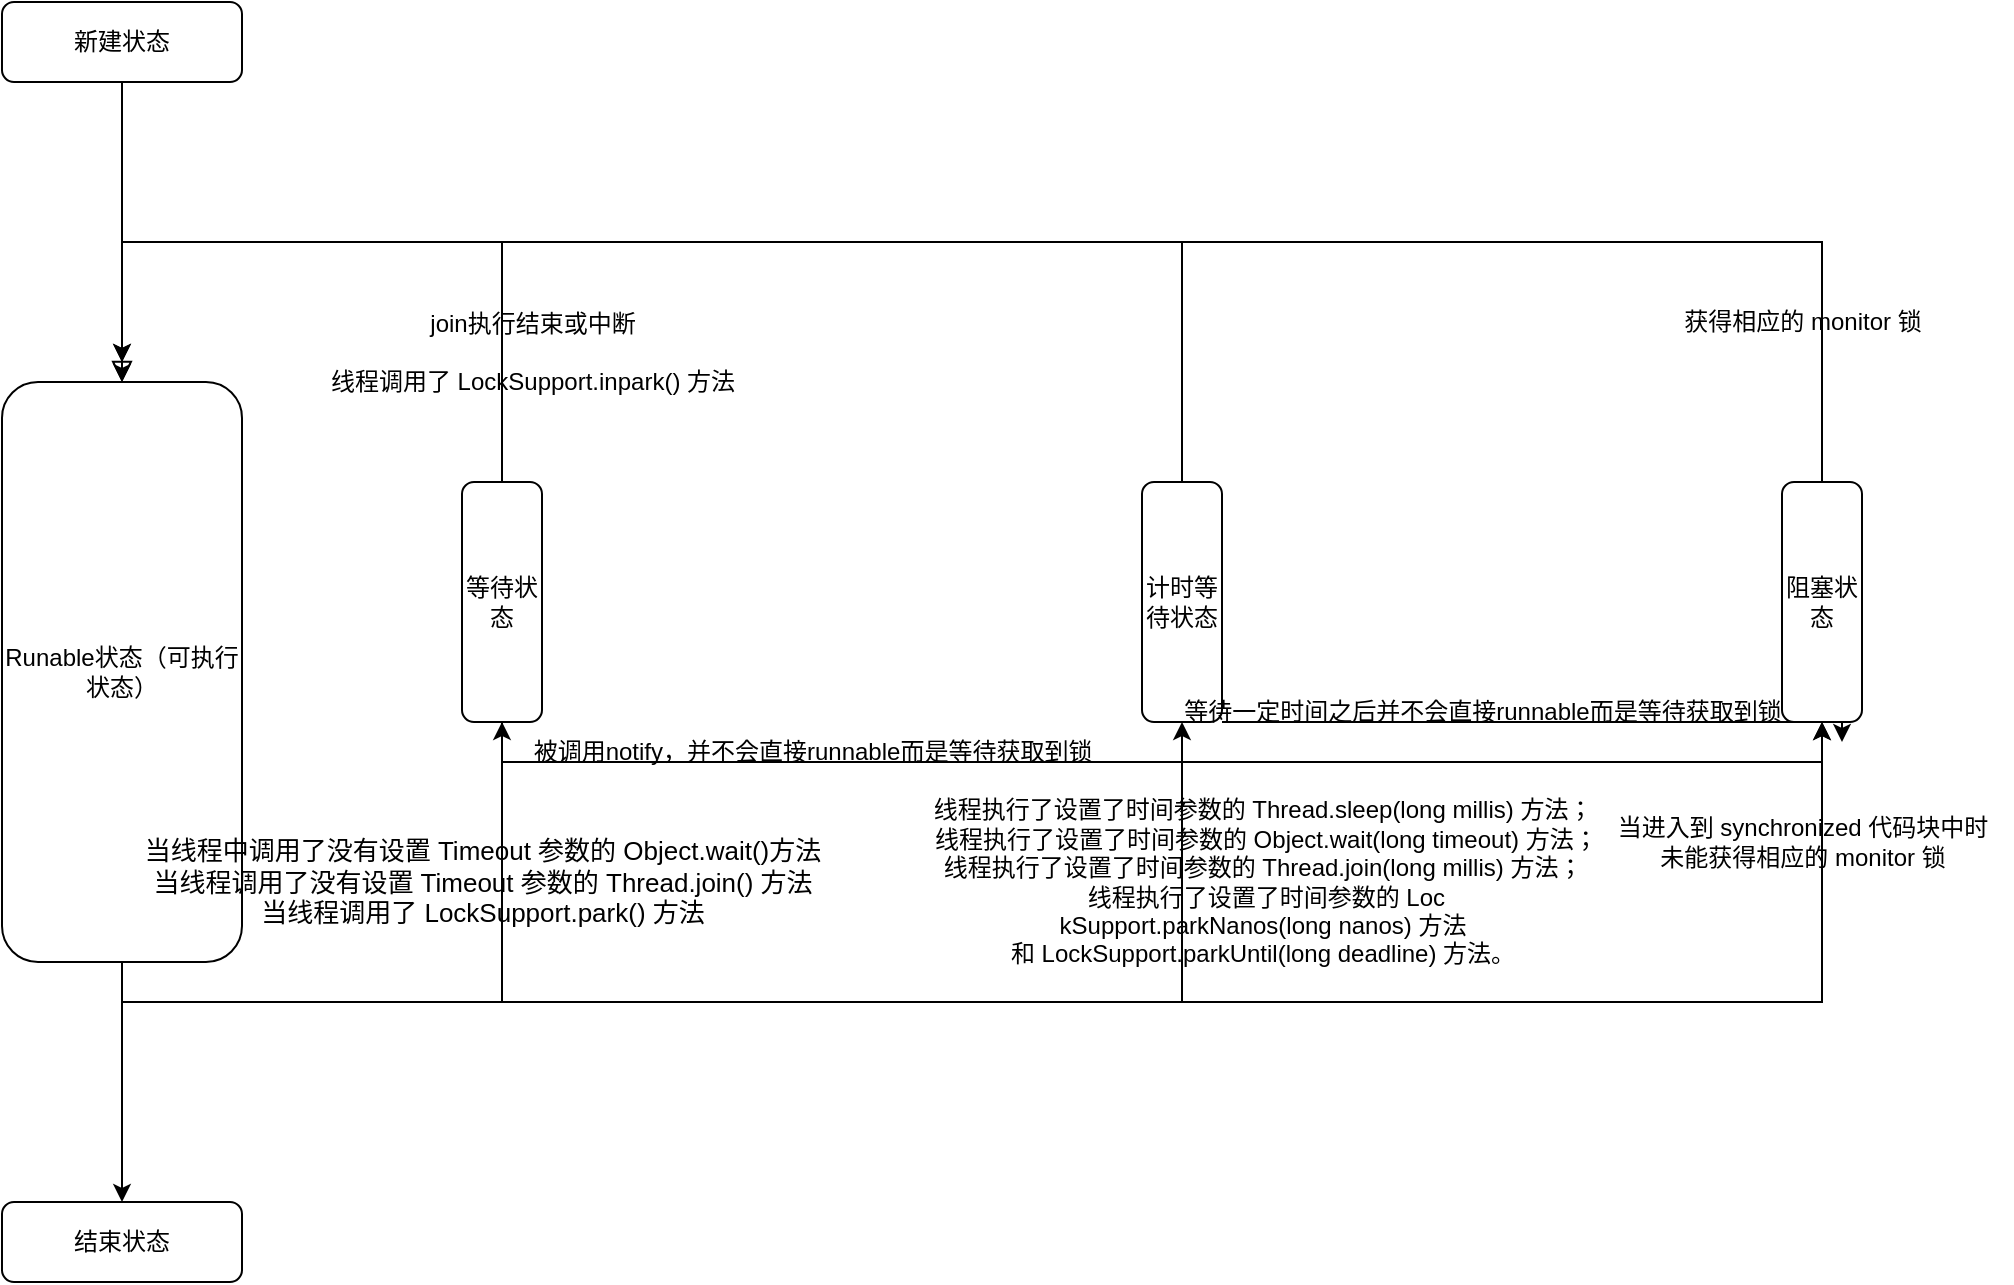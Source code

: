 <mxfile version="21.1.7" type="github">
  <diagram id="C5RBs43oDa-KdzZeNtuy" name="Page-1">
    <mxGraphModel dx="1434" dy="700" grid="1" gridSize="10" guides="1" tooltips="1" connect="1" arrows="1" fold="1" page="1" pageScale="1" pageWidth="827" pageHeight="1169" math="0" shadow="0">
      <root>
        <mxCell id="WIyWlLk6GJQsqaUBKTNV-0" />
        <mxCell id="WIyWlLk6GJQsqaUBKTNV-1" parent="WIyWlLk6GJQsqaUBKTNV-0" />
        <mxCell id="WIyWlLk6GJQsqaUBKTNV-2" value="" style="rounded=0;html=1;jettySize=auto;orthogonalLoop=1;fontSize=11;endArrow=block;endFill=0;endSize=8;strokeWidth=1;shadow=0;labelBackgroundColor=none;edgeStyle=orthogonalEdgeStyle;entryX=0.5;entryY=0;entryDx=0;entryDy=0;" parent="WIyWlLk6GJQsqaUBKTNV-1" source="WIyWlLk6GJQsqaUBKTNV-3" target="4DBEcEPrLeQCFuzzNpOO-1" edge="1">
          <mxGeometry relative="1" as="geometry">
            <mxPoint x="220" y="170" as="targetPoint" />
          </mxGeometry>
        </mxCell>
        <mxCell id="WIyWlLk6GJQsqaUBKTNV-3" value="新建状态" style="rounded=1;whiteSpace=wrap;html=1;fontSize=12;glass=0;strokeWidth=1;shadow=0;" parent="WIyWlLk6GJQsqaUBKTNV-1" vertex="1">
          <mxGeometry x="160" y="80" width="120" height="40" as="geometry" />
        </mxCell>
        <mxCell id="WIyWlLk6GJQsqaUBKTNV-12" value="结束状态" style="rounded=1;whiteSpace=wrap;html=1;fontSize=12;glass=0;strokeWidth=1;shadow=0;" parent="WIyWlLk6GJQsqaUBKTNV-1" vertex="1">
          <mxGeometry x="160" y="680" width="120" height="40" as="geometry" />
        </mxCell>
        <mxCell id="4DBEcEPrLeQCFuzzNpOO-4" style="edgeStyle=orthogonalEdgeStyle;rounded=0;orthogonalLoop=1;jettySize=auto;html=1;" edge="1" parent="WIyWlLk6GJQsqaUBKTNV-1" source="4DBEcEPrLeQCFuzzNpOO-1" target="WIyWlLk6GJQsqaUBKTNV-12">
          <mxGeometry relative="1" as="geometry" />
        </mxCell>
        <mxCell id="4DBEcEPrLeQCFuzzNpOO-7" style="edgeStyle=orthogonalEdgeStyle;rounded=0;orthogonalLoop=1;jettySize=auto;html=1;entryX=1;entryY=0.5;entryDx=0;entryDy=0;" edge="1" parent="WIyWlLk6GJQsqaUBKTNV-1" source="4DBEcEPrLeQCFuzzNpOO-1" target="WIyWlLk6GJQsqaUBKTNV-7">
          <mxGeometry relative="1" as="geometry">
            <mxPoint x="350" y="265" as="targetPoint" />
            <Array as="points">
              <mxPoint x="220" y="580" />
              <mxPoint x="410" y="580" />
            </Array>
          </mxGeometry>
        </mxCell>
        <mxCell id="4DBEcEPrLeQCFuzzNpOO-15" style="edgeStyle=orthogonalEdgeStyle;rounded=0;orthogonalLoop=1;jettySize=auto;html=1;entryX=1;entryY=0.5;entryDx=0;entryDy=0;" edge="1" parent="WIyWlLk6GJQsqaUBKTNV-1" source="4DBEcEPrLeQCFuzzNpOO-1" target="4DBEcEPrLeQCFuzzNpOO-3">
          <mxGeometry relative="1" as="geometry">
            <Array as="points">
              <mxPoint x="220" y="580" />
              <mxPoint x="750" y="580" />
            </Array>
          </mxGeometry>
        </mxCell>
        <mxCell id="4DBEcEPrLeQCFuzzNpOO-19" style="edgeStyle=orthogonalEdgeStyle;rounded=0;orthogonalLoop=1;jettySize=auto;html=1;entryX=1;entryY=0.5;entryDx=0;entryDy=0;" edge="1" parent="WIyWlLk6GJQsqaUBKTNV-1" source="4DBEcEPrLeQCFuzzNpOO-1" target="4DBEcEPrLeQCFuzzNpOO-2">
          <mxGeometry relative="1" as="geometry">
            <Array as="points">
              <mxPoint x="220" y="580" />
              <mxPoint x="1070" y="580" />
            </Array>
          </mxGeometry>
        </mxCell>
        <mxCell id="4DBEcEPrLeQCFuzzNpOO-1" value="Runable状态（可执行状态）" style="rounded=1;whiteSpace=wrap;html=1;fontSize=12;glass=0;strokeWidth=1;shadow=0;" vertex="1" parent="WIyWlLk6GJQsqaUBKTNV-1">
          <mxGeometry x="160" y="270" width="120" height="290" as="geometry" />
        </mxCell>
        <mxCell id="4DBEcEPrLeQCFuzzNpOO-18" style="edgeStyle=orthogonalEdgeStyle;rounded=0;orthogonalLoop=1;jettySize=auto;html=1;" edge="1" parent="WIyWlLk6GJQsqaUBKTNV-1" source="4DBEcEPrLeQCFuzzNpOO-2">
          <mxGeometry relative="1" as="geometry">
            <mxPoint x="220" y="270" as="targetPoint" />
            <Array as="points">
              <mxPoint x="1070" y="200" />
              <mxPoint x="220" y="200" />
            </Array>
          </mxGeometry>
        </mxCell>
        <mxCell id="4DBEcEPrLeQCFuzzNpOO-2" value="阻塞状态" style="rounded=1;whiteSpace=wrap;html=1;direction=south;" vertex="1" parent="WIyWlLk6GJQsqaUBKTNV-1">
          <mxGeometry x="1050" y="320" width="40" height="120" as="geometry" />
        </mxCell>
        <mxCell id="4DBEcEPrLeQCFuzzNpOO-16" style="edgeStyle=orthogonalEdgeStyle;rounded=0;orthogonalLoop=1;jettySize=auto;html=1;" edge="1" parent="WIyWlLk6GJQsqaUBKTNV-1" source="4DBEcEPrLeQCFuzzNpOO-3">
          <mxGeometry relative="1" as="geometry">
            <mxPoint x="220" y="260" as="targetPoint" />
            <Array as="points">
              <mxPoint x="750" y="200" />
              <mxPoint x="220" y="200" />
            </Array>
          </mxGeometry>
        </mxCell>
        <mxCell id="4DBEcEPrLeQCFuzzNpOO-31" style="edgeStyle=orthogonalEdgeStyle;rounded=0;orthogonalLoop=1;jettySize=auto;html=1;" edge="1" parent="WIyWlLk6GJQsqaUBKTNV-1" source="4DBEcEPrLeQCFuzzNpOO-3">
          <mxGeometry relative="1" as="geometry">
            <mxPoint x="1080" y="450" as="targetPoint" />
            <Array as="points">
              <mxPoint x="1080" y="440" />
            </Array>
          </mxGeometry>
        </mxCell>
        <mxCell id="4DBEcEPrLeQCFuzzNpOO-3" value="计时等待状态" style="rounded=1;whiteSpace=wrap;html=1;direction=south;" vertex="1" parent="WIyWlLk6GJQsqaUBKTNV-1">
          <mxGeometry x="730" y="320" width="40" height="120" as="geometry" />
        </mxCell>
        <mxCell id="4DBEcEPrLeQCFuzzNpOO-14" style="edgeStyle=orthogonalEdgeStyle;rounded=0;orthogonalLoop=1;jettySize=auto;html=1;" edge="1" parent="WIyWlLk6GJQsqaUBKTNV-1" source="WIyWlLk6GJQsqaUBKTNV-7">
          <mxGeometry relative="1" as="geometry">
            <mxPoint x="220" y="260" as="targetPoint" />
            <Array as="points">
              <mxPoint x="410" y="200" />
              <mxPoint x="220" y="200" />
            </Array>
          </mxGeometry>
        </mxCell>
        <mxCell id="4DBEcEPrLeQCFuzzNpOO-29" style="edgeStyle=orthogonalEdgeStyle;rounded=0;orthogonalLoop=1;jettySize=auto;html=1;entryX=1;entryY=0.5;entryDx=0;entryDy=0;" edge="1" parent="WIyWlLk6GJQsqaUBKTNV-1" source="WIyWlLk6GJQsqaUBKTNV-7" target="4DBEcEPrLeQCFuzzNpOO-2">
          <mxGeometry relative="1" as="geometry">
            <Array as="points">
              <mxPoint x="410" y="460" />
              <mxPoint x="1070" y="460" />
            </Array>
          </mxGeometry>
        </mxCell>
        <mxCell id="WIyWlLk6GJQsqaUBKTNV-7" value="等待状态" style="rounded=1;whiteSpace=wrap;html=1;fontSize=12;glass=0;strokeWidth=1;shadow=0;direction=south;" parent="WIyWlLk6GJQsqaUBKTNV-1" vertex="1">
          <mxGeometry x="390" y="320" width="40" height="120" as="geometry" />
        </mxCell>
        <mxCell id="4DBEcEPrLeQCFuzzNpOO-20" value="当进入到 synchronized 代码块中时&lt;br&gt;未能获得相应的 monitor 锁" style="text;html=1;align=center;verticalAlign=middle;resizable=0;points=[];autosize=1;strokeColor=none;fillColor=none;rotation=0;rounded=0;" vertex="1" parent="WIyWlLk6GJQsqaUBKTNV-1">
          <mxGeometry x="955" y="480" width="210" height="40" as="geometry" />
        </mxCell>
        <mxCell id="4DBEcEPrLeQCFuzzNpOO-22" value="获得相应的 monitor 锁" style="text;html=1;align=center;verticalAlign=middle;resizable=0;points=[];autosize=1;strokeColor=none;fillColor=none;rotation=0;rounded=0;" vertex="1" parent="WIyWlLk6GJQsqaUBKTNV-1">
          <mxGeometry x="990" y="225" width="140" height="30" as="geometry" />
        </mxCell>
        <mxCell id="4DBEcEPrLeQCFuzzNpOO-24" value="当线程中调用了没有设置 Timeout 参数的 Object.wait()方法 &lt;br style=&quot;font-size: 13px;&quot;&gt;当线程调用了没有设置 Timeout 参数的 Thread.join() 方法 &lt;br style=&quot;font-size: 13px;&quot;&gt;当线程调用了 LockSupport.park() 方法" style="text;html=1;align=center;verticalAlign=middle;resizable=0;points=[];autosize=1;strokeColor=none;fillColor=none;fontSize=13;" vertex="1" parent="WIyWlLk6GJQsqaUBKTNV-1">
          <mxGeometry x="220" y="490" width="360" height="60" as="geometry" />
        </mxCell>
        <mxCell id="4DBEcEPrLeQCFuzzNpOO-26" value="join执行结束或中断&lt;br&gt;&lt;br&gt;线程调用了 LockSupport.inpark() 方法" style="text;html=1;align=center;verticalAlign=middle;resizable=0;points=[];autosize=1;strokeColor=none;fillColor=none;" vertex="1" parent="WIyWlLk6GJQsqaUBKTNV-1">
          <mxGeometry x="310" y="225" width="230" height="60" as="geometry" />
        </mxCell>
        <mxCell id="4DBEcEPrLeQCFuzzNpOO-28" value="线程执行了设置了时间参数的 Thread.sleep(long millis) 方法；&lt;br&gt;&amp;nbsp;线程执行了设置了时间参数的 Object.wait(long timeout) 方法； &lt;br&gt;线程执行了设置了时间参数的 Thread.join(long millis) 方法；&lt;br&gt;&amp;nbsp;线程执行了设置了时间参数的 Loc&lt;br&gt;kSupport.parkNanos(long nanos) 方法&lt;br&gt;和 LockSupport.parkUntil(long deadline) 方法。&lt;br&gt;" style="text;html=1;align=center;verticalAlign=middle;resizable=0;points=[];autosize=1;strokeColor=none;fillColor=none;" vertex="1" parent="WIyWlLk6GJQsqaUBKTNV-1">
          <mxGeometry x="610" y="470" width="360" height="100" as="geometry" />
        </mxCell>
        <mxCell id="4DBEcEPrLeQCFuzzNpOO-30" value="被调用notify，并不会直接runnable而是等待获取到锁" style="text;html=1;align=center;verticalAlign=middle;resizable=0;points=[];autosize=1;strokeColor=none;fillColor=none;" vertex="1" parent="WIyWlLk6GJQsqaUBKTNV-1">
          <mxGeometry x="415" y="440" width="300" height="30" as="geometry" />
        </mxCell>
        <mxCell id="4DBEcEPrLeQCFuzzNpOO-32" value="等待一定时间之后并不会直接runnable而是等待获取到锁" style="text;html=1;align=center;verticalAlign=middle;resizable=0;points=[];autosize=1;strokeColor=none;fillColor=none;" vertex="1" parent="WIyWlLk6GJQsqaUBKTNV-1">
          <mxGeometry x="740" y="420" width="320" height="30" as="geometry" />
        </mxCell>
      </root>
    </mxGraphModel>
  </diagram>
</mxfile>
